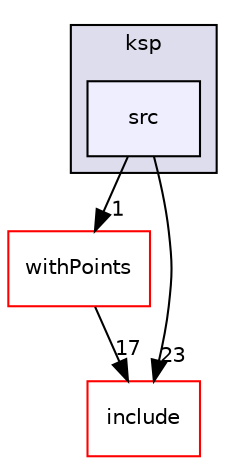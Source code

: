 digraph "/home/vicky/pgrouting/pgrouting/pgrouting/src/ksp/src" {
  compound=true
  node [ fontsize="10", fontname="Helvetica"];
  edge [ labelfontsize="10", labelfontname="Helvetica"];
  subgraph clusterdir_2f5fb978aad6d15897bf76bd3f14c291 {
    graph [ bgcolor="#ddddee", pencolor="black", label="ksp" fontname="Helvetica", fontsize="10", URL="dir_2f5fb978aad6d15897bf76bd3f14c291.html"]
  dir_feb8149d5af3cd37103556366b14467a [shape=box, label="src", style="filled", fillcolor="#eeeeff", pencolor="black", URL="dir_feb8149d5af3cd37103556366b14467a.html"];
  }
  dir_db4188eb592e899b4ab759c326d3f65f [shape=box label="withPoints" fillcolor="white" style="filled" color="red" URL="dir_db4188eb592e899b4ab759c326d3f65f.html"];
  dir_d44c64559bbebec7f509842c48db8b23 [shape=box label="include" fillcolor="white" style="filled" color="red" URL="dir_d44c64559bbebec7f509842c48db8b23.html"];
  dir_db4188eb592e899b4ab759c326d3f65f->dir_d44c64559bbebec7f509842c48db8b23 [headlabel="17", labeldistance=1.5 headhref="dir_000075_000000.html"];
  dir_feb8149d5af3cd37103556366b14467a->dir_db4188eb592e899b4ab759c326d3f65f [headlabel="1", labeldistance=1.5 headhref="dir_000059_000075.html"];
  dir_feb8149d5af3cd37103556366b14467a->dir_d44c64559bbebec7f509842c48db8b23 [headlabel="23", labeldistance=1.5 headhref="dir_000059_000000.html"];
}
